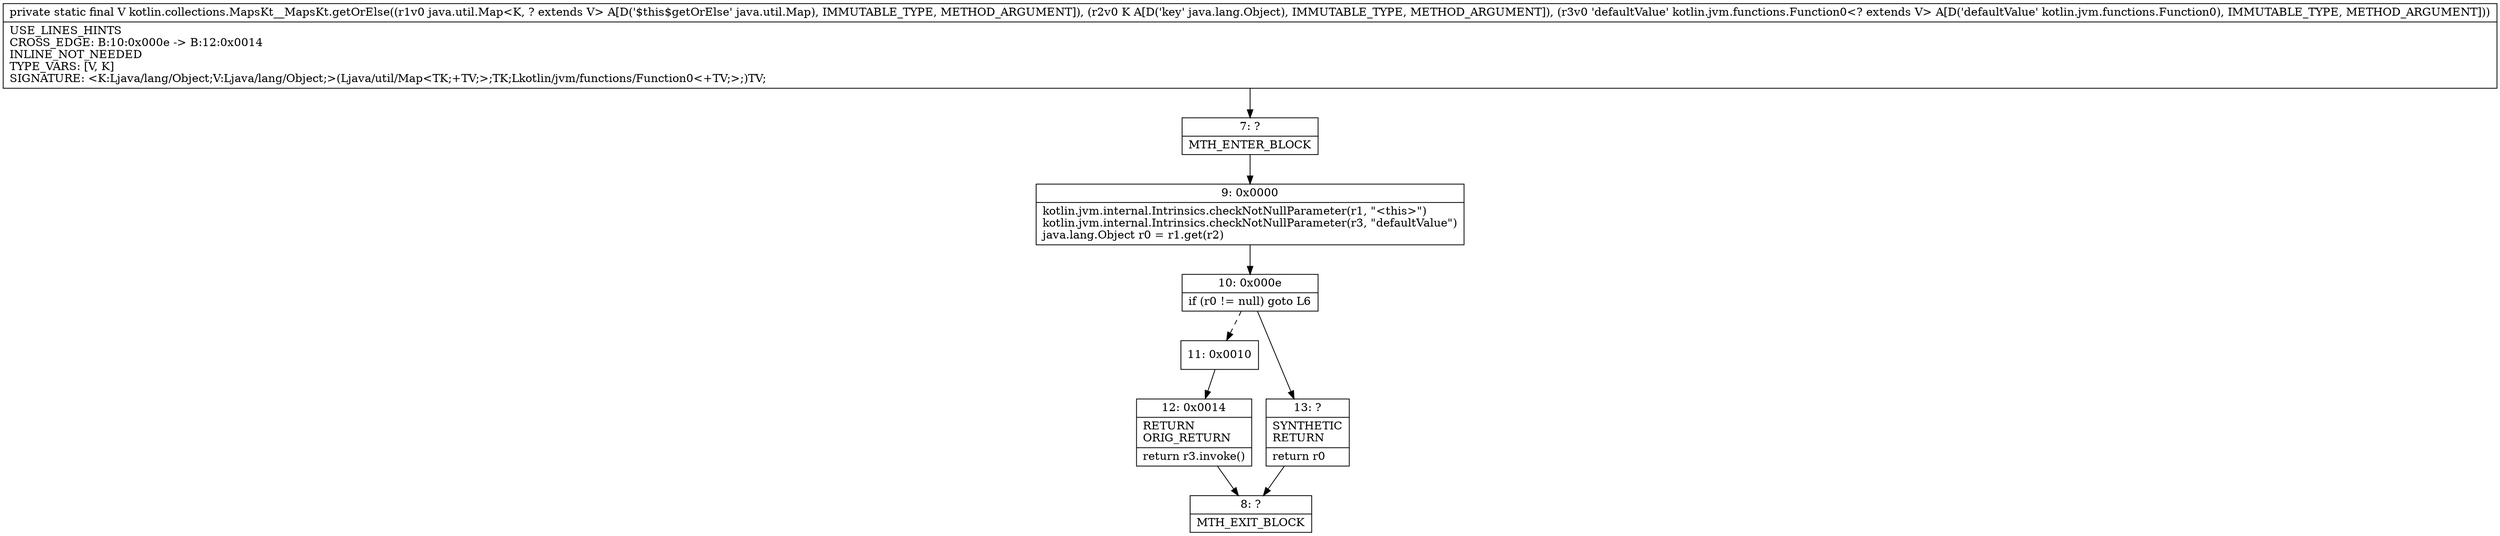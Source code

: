digraph "CFG forkotlin.collections.MapsKt__MapsKt.getOrElse(Ljava\/util\/Map;Ljava\/lang\/Object;Lkotlin\/jvm\/functions\/Function0;)Ljava\/lang\/Object;" {
Node_7 [shape=record,label="{7\:\ ?|MTH_ENTER_BLOCK\l}"];
Node_9 [shape=record,label="{9\:\ 0x0000|kotlin.jvm.internal.Intrinsics.checkNotNullParameter(r1, \"\<this\>\")\lkotlin.jvm.internal.Intrinsics.checkNotNullParameter(r3, \"defaultValue\")\ljava.lang.Object r0 = r1.get(r2)\l}"];
Node_10 [shape=record,label="{10\:\ 0x000e|if (r0 != null) goto L6\l}"];
Node_11 [shape=record,label="{11\:\ 0x0010}"];
Node_12 [shape=record,label="{12\:\ 0x0014|RETURN\lORIG_RETURN\l|return r3.invoke()\l}"];
Node_8 [shape=record,label="{8\:\ ?|MTH_EXIT_BLOCK\l}"];
Node_13 [shape=record,label="{13\:\ ?|SYNTHETIC\lRETURN\l|return r0\l}"];
MethodNode[shape=record,label="{private static final V kotlin.collections.MapsKt__MapsKt.getOrElse((r1v0 java.util.Map\<K, ? extends V\> A[D('$this$getOrElse' java.util.Map), IMMUTABLE_TYPE, METHOD_ARGUMENT]), (r2v0 K A[D('key' java.lang.Object), IMMUTABLE_TYPE, METHOD_ARGUMENT]), (r3v0 'defaultValue' kotlin.jvm.functions.Function0\<? extends V\> A[D('defaultValue' kotlin.jvm.functions.Function0), IMMUTABLE_TYPE, METHOD_ARGUMENT]))  | USE_LINES_HINTS\lCROSS_EDGE: B:10:0x000e \-\> B:12:0x0014\lINLINE_NOT_NEEDED\lTYPE_VARS: [V, K]\lSIGNATURE: \<K:Ljava\/lang\/Object;V:Ljava\/lang\/Object;\>(Ljava\/util\/Map\<TK;+TV;\>;TK;Lkotlin\/jvm\/functions\/Function0\<+TV;\>;)TV;\l}"];
MethodNode -> Node_7;Node_7 -> Node_9;
Node_9 -> Node_10;
Node_10 -> Node_11[style=dashed];
Node_10 -> Node_13;
Node_11 -> Node_12;
Node_12 -> Node_8;
Node_13 -> Node_8;
}

